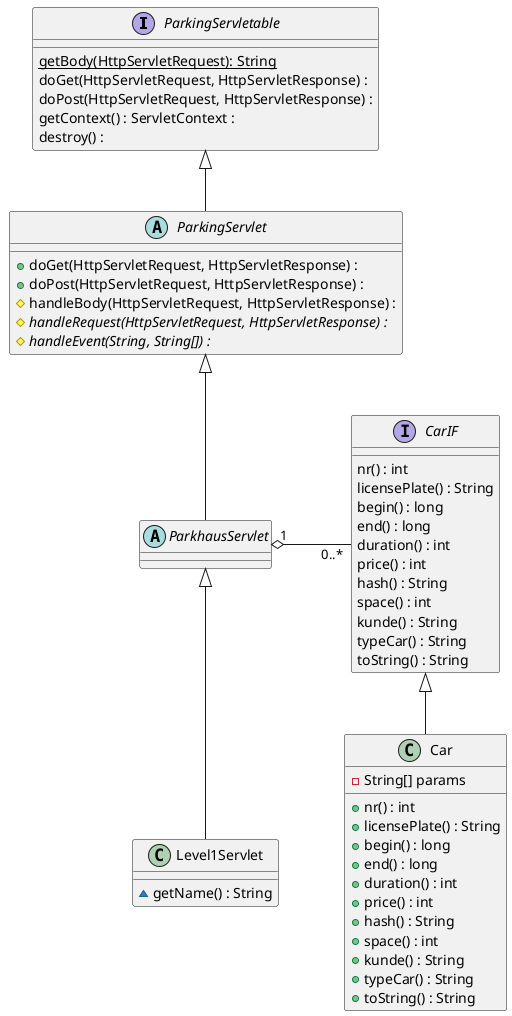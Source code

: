@startuml
'https://plantuml.com/class-diagram
interface ParkingServletable {
    {static} getBody(HttpServletRequest): String
    doGet(HttpServletRequest, HttpServletResponse) :
    doPost(HttpServletRequest, HttpServletResponse) :
    getContext() : ServletContext :
    destroy() :
}
abstract class ParkingServlet {
    + doGet(HttpServletRequest, HttpServletResponse) :
    + doPost(HttpServletRequest, HttpServletResponse) :
    # handleBody(HttpServletRequest, HttpServletResponse) :
    # {abstract} handleRequest(HttpServletRequest, HttpServletResponse) :
    # {abstract} handleEvent(String, String[]) :
}

abstract class ParkhausServlet {

}

class Level1Servlet {
    ~ getName() : String
}

class Car {
    - String[] params
    + nr() : int
    + licensePlate() : String
    + begin() : long
    + end() : long
    + duration() : int
    + price() : int
    + hash() : String
    + space() : int
    + kunde() : String
    + typeCar() : String
    + toString() : String
}
interface CarIF{
    nr() : int
    licensePlate() : String
    begin() : long
    end() : long
    duration() : int
    price() : int
    hash() : String
    space() : int
    kunde() : String
    typeCar() : String
    toString() : String
}


ParkingServletable <|-- ParkingServlet
ParkingServlet <|-- ParkhausServlet
ParkhausServlet <|-- Level1Servlet

CarIF "0..*" -left-o "1" ParkhausServlet : "             "
CarIF <|-- Car



@enduml